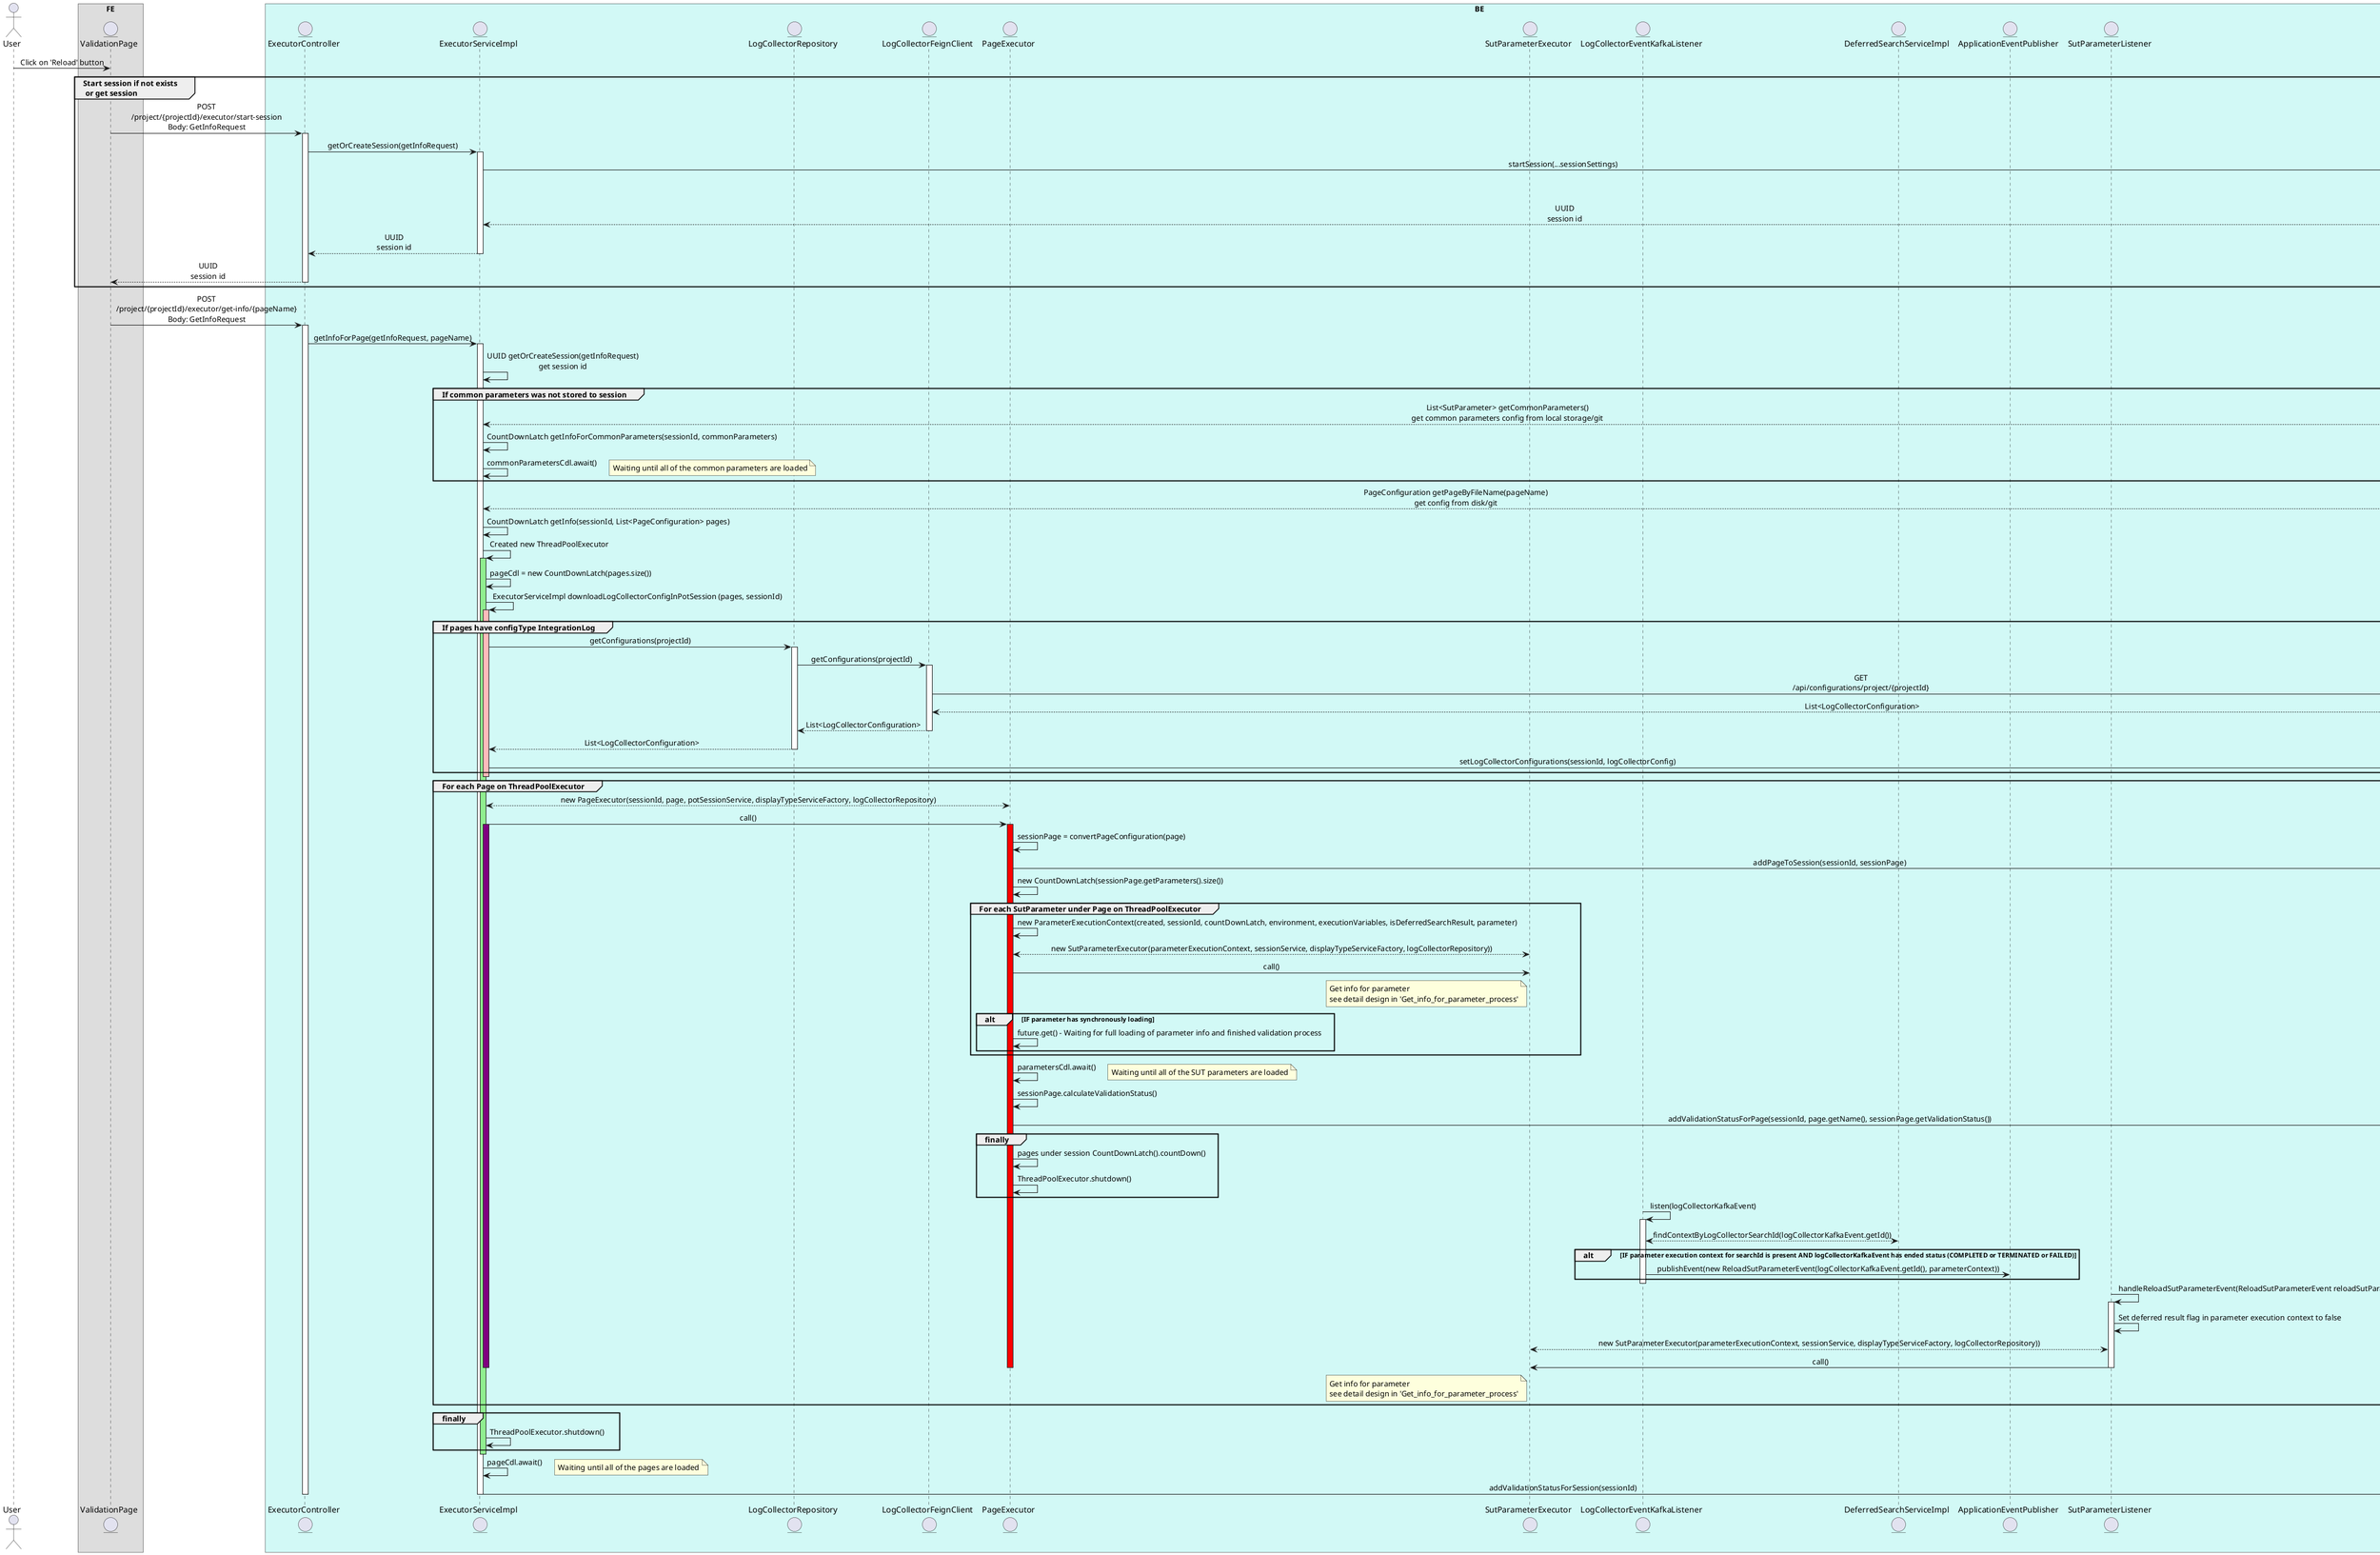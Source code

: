 @startuml

skinparam sequenceMessageAlign center

actor User

box "FE"
    entity ValidationPage
end box

box "BE" #D2F9F6
    entity ExecutorController
    entity ExecutorServiceImpl
    entity LogCollectorRepository
    entity LogCollectorFeignClient
    entity DeferredSearchServiceImpl
    entity PageExecutor
    entity SutParameterExecutor
    entity LogCollectorEventKafkaListener
    entity DeferredSearchServiceImpl
    entity ApplicationEventPublisher
    entity SutParameterListener

    entity PageServiceImpl
    entity CommonParametersServiceImpl
    entity PotSessionServiceImpl

end box

box "LogCollector service" #E3E3D9
        entity ConfigurationController
    end box

User -> ValidationPage : Click on 'Reload' button
group Start session if not exists\n or get session
    ValidationPage -> ExecutorController : POST\n/project/{projectId}/executor/start-session\nBody: GetInfoRequest
    activate ExecutorController
        ExecutorController -> ExecutorServiceImpl : getOrCreateSession(getInfoRequest)
        activate ExecutorServiceImpl
            ExecutorServiceImpl -> PotSessionServiceImpl : startSession(...sessionSettings)
            activate PotSessionServiceImpl
                PotSessionServiceImpl -> PotSessionServiceImpl : store session to POT sessions cache
                PotSessionServiceImpl --> ExecutorServiceImpl : UUID\nsession id
            deactivate PotSessionServiceImpl
            ExecutorController <-- ExecutorServiceImpl : UUID\nsession id
        deactivate ExecutorServiceImpl
    ValidationPage <-- ExecutorController : UUID\nsession id
    deactivate ExecutorController
end

ValidationPage -> ExecutorController : POST\n/project/{projectId}/executor/get-info/{pageName}\nBody: GetInfoRequest
activate ExecutorController
    ExecutorController -> ExecutorServiceImpl : getInfoForPage(getInfoRequest, pageName)
    activate ExecutorServiceImpl
        ExecutorServiceImpl -> ExecutorServiceImpl : UUID getOrCreateSession(getInfoRequest)\nget session id

        group If common parameters was not stored to session
            ExecutorServiceImpl <--> CommonParametersServiceImpl : List<SutParameter> getCommonParameters()\nget common parameters config from local storage/git
            ExecutorServiceImpl -> ExecutorServiceImpl : CountDownLatch getInfoForCommonParameters(sessionId, commonParameters)
            ExecutorServiceImpl -> ExecutorServiceImpl : commonParametersCdl.await()
            note right
                Waiting until all of the common parameters are loaded
            end note
        end

        ExecutorServiceImpl <--> PageServiceImpl : PageConfiguration getPageByFileName(pageName)\nget config from disk/git

        ExecutorServiceImpl -> ExecutorServiceImpl : CountDownLatch getInfo(sessionId, List<PageConfiguration> pages)
        ExecutorServiceImpl -> ExecutorServiceImpl : Created new ThreadPoolExecutor
        activate ExecutorServiceImpl  #LightGreen
            ExecutorServiceImpl -> ExecutorServiceImpl : pageCdl = new CountDownLatch(pages.size())




           ExecutorServiceImpl -> ExecutorServiceImpl: ExecutorServiceImpl downloadLogCollectorConfigInPotSession (pages, sessionId)


activate ExecutorServiceImpl #FFBBBB
group If pages have configType IntegrationLog
ExecutorServiceImpl-> LogCollectorRepository: getConfigurations(projectId)
            activate LogCollectorRepository
                LogCollectorRepository -> LogCollectorFeignClient : getConfigurations(projectId)
                    activate LogCollectorFeignClient
                    LogCollectorFeignClient -> ConfigurationController : GET\n/api/configurations/project/{projectId}
                        activate ConfigurationController
                            LogCollectorFeignClient <-- ConfigurationController : List<LogCollectorConfiguration>
                        deactivate ConfigurationController
                    LogCollectorRepository <-- LogCollectorFeignClient : List<LogCollectorConfiguration>
                    deactivate LogCollectorFeignClient

                    ExecutorServiceImpl <-- LogCollectorRepository : List<LogCollectorConfiguration>
            deactivate LogCollectorRepository
           ExecutorServiceImpl -> PotSessionServiceImpl: setLogCollectorConfigurations(sessionId, logCollectorConfig)
           end
           deactivate ExecutorServiceImpl

            group For each Page on ThreadPoolExecutor
                ExecutorServiceImpl <--> PageExecutor : new PageExecutor(sessionId, page, potSessionService, displayTypeServiceFactory, logCollectorRepository)
                ExecutorServiceImpl -> PageExecutor : call()
                activate ExecutorServiceImpl #Purple
                    activate PageExecutor #Red
                        PageExecutor -> PageExecutor : sessionPage = convertPageConfiguration(page)
                        PageExecutor -> PotSessionServiceImpl : addPageToSession(sessionId, sessionPage)
                        PageExecutor -> PageExecutor : new CountDownLatch(sessionPage.getParameters().size())
                        group For each SutParameter under Page on ThreadPoolExecutor
                            PageExecutor -> PageExecutor : new ParameterExecutionContext(created, sessionId, countDownLatch, environment, executionVariables, isDeferredSearchResult, parameter)
                            PageExecutor <--> SutParameterExecutor : new SutParameterExecutor(parameterExecutionContext, sessionService, displayTypeServiceFactory, logCollectorRepository))
                            PageExecutor -> SutParameterExecutor : call()
                            note left SutParameterExecutor
                                Get info for parameter
                                see detail design in 'Get_info_for_parameter_process'
                            end note
                            alt IF parameter has synchronously loading
                                PageExecutor -> PageExecutor : future.get() - Waiting for full loading of parameter info and finished validation process
                            end
                        end

                        PageExecutor -> PageExecutor : parametersCdl.await()
                        note right
                            Waiting until all of the SUT parameters are loaded
                        end note
                        PageExecutor -> PageExecutor : sessionPage.calculateValidationStatus()
                        PageExecutor -> PotSessionServiceImpl : addValidationStatusForPage(sessionId, page.getName(), sessionPage.getValidationStatus())
                        group finally
                            PageExecutor -> PageExecutor : pages under session CountDownLatch().countDown()
                            PageExecutor -> PageExecutor : ThreadPoolExecutor.shutdown()
                        end

                        LogCollectorEventKafkaListener -> LogCollectorEventKafkaListener : listen(logCollectorKafkaEvent)
                        activate LogCollectorEventKafkaListener
                            LogCollectorEventKafkaListener <--> DeferredSearchServiceImpl : findContextByLogCollectorSearchId(logCollectorKafkaEvent.getId())
                            alt IF parameter execution context for searchId is present AND logCollectorKafkaEvent has ended status (COMPLETED or TERMINATED or FAILED)
                                LogCollectorEventKafkaListener -> ApplicationEventPublisher : publishEvent(new ReloadSutParameterEvent(logCollectorKafkaEvent.getId(), parameterContext))
                            end
                        deactivate LogCollectorEventKafkaListener

                        SutParameterListener -> SutParameterListener : handleReloadSutParameterEvent(ReloadSutParameterEvent reloadSutParameterEvent)
                        activate SutParameterListener
                            SutParameterListener -> SutParameterListener : Set deferred result flag in parameter execution context to false
                            SutParameterListener <--> SutParameterExecutor : new SutParameterExecutor(parameterExecutionContext, sessionService, displayTypeServiceFactory, logCollectorRepository))
                            SutParameterListener -> SutParameterExecutor : call()
                        deactivate SutParameterListener
                        note left SutParameterExecutor
                            Get info for parameter
                            see detail design in 'Get_info_for_parameter_process'
                        end note
                    deactivate PageExecutor
                deactivate ExecutorServiceImpl
            end
            group finally
                ExecutorServiceImpl -> ExecutorServiceImpl : ThreadPoolExecutor.shutdown()
            end
        deactivate ExecutorServiceImpl
        ExecutorServiceImpl -> ExecutorServiceImpl : pageCdl.await()
        note right
            Waiting until all of the pages are loaded
        end note
        ExecutorServiceImpl -> PotSessionServiceImpl : addValidationStatusForSession(sessionId)
    deactivate ExecutorServiceImpl
deactivate ExecutorController

@enduml
